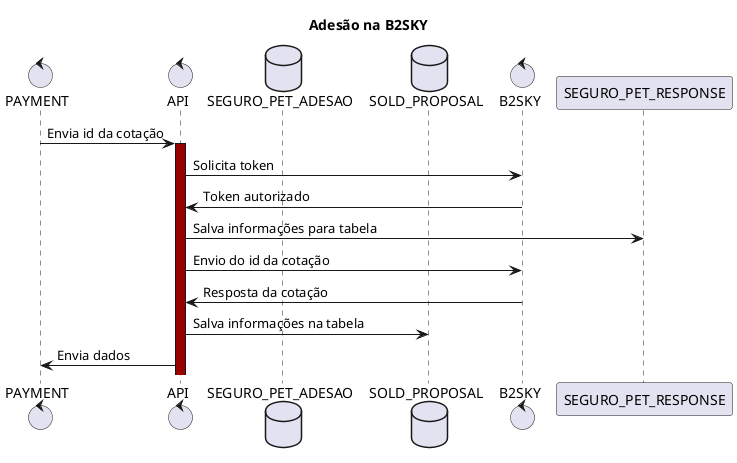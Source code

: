 @startuml envio_proposta

title "Adesão na B2SKY"

control PAYMENT
control API
database SEGURO_PET_ADESAO
database SOLD_PROPOSAL
control B2SKY

PAYMENT -> API : Envia id da cotação
activate API #900

API -> B2SKY : Solicita token
B2SKY -> API: Token autorizado

API -> SEGURO_PET_RESPONSE: Salva informações para tabela
API -> B2SKY: Envio do id da cotação
B2SKY -> API: Resposta da cotação
API -> SOLD_PROPOSAL: Salva informações na tabela
API -> PAYMENT: Envia dados
@enduml